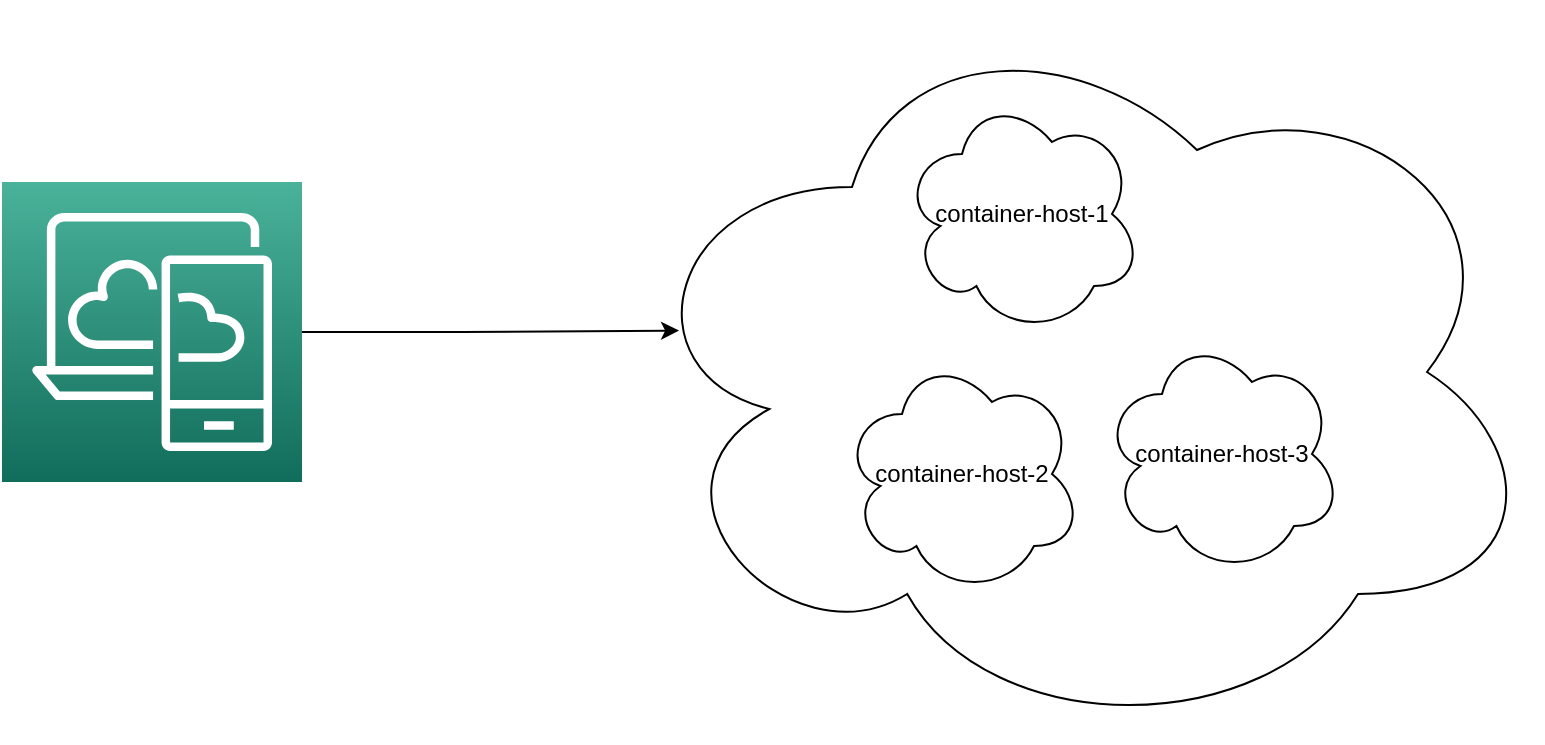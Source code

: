 <mxfile version="17.2.1" type="device" pages="9"><diagram id="m4QmV5Y0uYYWJDzyzEkL" name="Main"><mxGraphModel dx="1164" dy="655" grid="1" gridSize="10" guides="1" tooltips="1" connect="1" arrows="1" fold="1" page="1" pageScale="1" pageWidth="827" pageHeight="1169" math="0" shadow="0"><root><mxCell id="0"/><mxCell id="1" parent="0"/><mxCell id="gJ_X1axLTd2Jf02z7K9g-8" value="" style="group" vertex="1" connectable="0" parent="1"><mxGeometry x="360" y="150" width="460" height="370" as="geometry"/></mxCell><mxCell id="gJ_X1axLTd2Jf02z7K9g-4" value="" style="ellipse;shape=cloud;whiteSpace=wrap;html=1;" vertex="1" parent="gJ_X1axLTd2Jf02z7K9g-8"><mxGeometry width="460" height="370" as="geometry"/></mxCell><mxCell id="gJ_X1axLTd2Jf02z7K9g-5" value="container-host-1" style="shape=cloud;whiteSpace=wrap;html=1;" vertex="1" parent="gJ_X1axLTd2Jf02z7K9g-8"><mxGeometry x="140" y="46" width="120" height="120" as="geometry"/></mxCell><mxCell id="gJ_X1axLTd2Jf02z7K9g-6" value="container-host-3" style="shape=cloud;whiteSpace=wrap;html=1;" vertex="1" parent="gJ_X1axLTd2Jf02z7K9g-8"><mxGeometry x="240" y="166" width="120" height="120" as="geometry"/></mxCell><mxCell id="gJ_X1axLTd2Jf02z7K9g-7" value="container-host-2" style="shape=cloud;whiteSpace=wrap;html=1;" vertex="1" parent="gJ_X1axLTd2Jf02z7K9g-8"><mxGeometry x="110" y="176" width="120" height="120" as="geometry"/></mxCell><mxCell id="gJ_X1axLTd2Jf02z7K9g-11" style="edgeStyle=orthogonalEdgeStyle;rounded=0;orthogonalLoop=1;jettySize=auto;html=1;entryX=0.062;entryY=0.444;entryDx=0;entryDy=0;entryPerimeter=0;" edge="1" parent="1" source="gJ_X1axLTd2Jf02z7K9g-10" target="gJ_X1axLTd2Jf02z7K9g-4"><mxGeometry relative="1" as="geometry"/></mxCell><mxCell id="gJ_X1axLTd2Jf02z7K9g-10" value="" style="sketch=0;points=[[0,0,0],[0.25,0,0],[0.5,0,0],[0.75,0,0],[1,0,0],[0,1,0],[0.25,1,0],[0.5,1,0],[0.75,1,0],[1,1,0],[0,0.25,0],[0,0.5,0],[0,0.75,0],[1,0.25,0],[1,0.5,0],[1,0.75,0]];outlineConnect=0;fontColor=#232F3E;gradientColor=#4AB29A;gradientDirection=north;fillColor=#116D5B;strokeColor=#ffffff;dashed=0;verticalLabelPosition=bottom;verticalAlign=top;align=center;html=1;fontSize=12;fontStyle=0;aspect=fixed;shape=mxgraph.aws4.resourceIcon;resIcon=mxgraph.aws4.desktop_and_app_streaming;" vertex="1" parent="1"><mxGeometry x="50" y="240" width="150" height="150" as="geometry"/></mxCell></root></mxGraphModel></diagram><diagram id="xwQfI5V9XmftpplRSQ6K" name="container-host"><mxGraphModel dx="722" dy="689" grid="1" gridSize="10" guides="1" tooltips="1" connect="1" arrows="1" fold="1" page="1" pageScale="1" pageWidth="827" pageHeight="1169" math="0" shadow="0"><root><mxCell id="0"/><mxCell id="1" parent="0"/><mxCell id="EdnvDgG3tyboNvbw-KOv-20" value="" style="group" vertex="1" connectable="0" parent="1"><mxGeometry x="20" y="30" width="790" height="660" as="geometry"/></mxCell><mxCell id="EdnvDgG3tyboNvbw-KOv-2" value="" style="ellipse;shape=cloud;whiteSpace=wrap;html=1;" vertex="1" parent="EdnvDgG3tyboNvbw-KOv-20"><mxGeometry width="790" height="660" as="geometry"/></mxCell><mxCell id="EdnvDgG3tyboNvbw-KOv-3" value="DB-Func-Run" style="ellipse;whiteSpace=wrap;html=1;" vertex="1" parent="EdnvDgG3tyboNvbw-KOv-20"><mxGeometry x="470" y="130" width="120" height="80" as="geometry"/></mxCell><mxCell id="EdnvDgG3tyboNvbw-KOv-4" value="Logic-Func-Run" style="ellipse;whiteSpace=wrap;html=1;" vertex="1" parent="EdnvDgG3tyboNvbw-KOv-20"><mxGeometry x="300" y="110" width="120" height="80" as="geometry"/></mxCell><mxCell id="EdnvDgG3tyboNvbw-KOv-5" value="Calc-Func-Run" style="ellipse;whiteSpace=wrap;html=1;" vertex="1" parent="EdnvDgG3tyboNvbw-KOv-20"><mxGeometry x="520" y="410" width="120" height="80" as="geometry"/></mxCell><mxCell id="EdnvDgG3tyboNvbw-KOv-6" value="FS-Func-Run" style="ellipse;whiteSpace=wrap;html=1;" vertex="1" parent="EdnvDgG3tyboNvbw-KOv-20"><mxGeometry x="400" y="490" width="120" height="80" as="geometry"/></mxCell><mxCell id="EdnvDgG3tyboNvbw-KOv-7" value="Net-Func-Run" style="ellipse;whiteSpace=wrap;html=1;" vertex="1" parent="EdnvDgG3tyboNvbw-KOv-20"><mxGeometry x="230" y="440" width="120" height="80" as="geometry"/></mxCell><mxCell id="EdnvDgG3tyboNvbw-KOv-19" style="edgeStyle=orthogonalEdgeStyle;rounded=0;orthogonalLoop=1;jettySize=auto;html=1;entryX=0.07;entryY=0.4;entryDx=0;entryDy=0;entryPerimeter=0;" edge="1" parent="EdnvDgG3tyboNvbw-KOv-20" source="EdnvDgG3tyboNvbw-KOv-8" target="EdnvDgG3tyboNvbw-KOv-2"><mxGeometry relative="1" as="geometry"><Array as="points"><mxPoint x="55" y="270"/></Array></mxGeometry></mxCell><mxCell id="EdnvDgG3tyboNvbw-KOv-8" value="Internal and external exchange" style="shape=process;whiteSpace=wrap;html=1;backgroundOutline=1;" vertex="1" parent="EdnvDgG3tyboNvbw-KOv-20"><mxGeometry x="120" y="240" width="120" height="60" as="geometry"/></mxCell><mxCell id="EdnvDgG3tyboNvbw-KOv-9" value="Func-Conf-State-Center" style="rounded=1;whiteSpace=wrap;html=1;" vertex="1" parent="EdnvDgG3tyboNvbw-KOv-20"><mxGeometry x="580" y="240" width="120" height="60" as="geometry"/></mxCell><mxCell id="EdnvDgG3tyboNvbw-KOv-13" style="edgeStyle=orthogonalEdgeStyle;rounded=0;orthogonalLoop=1;jettySize=auto;html=1;" edge="1" parent="EdnvDgG3tyboNvbw-KOv-20" source="EdnvDgG3tyboNvbw-KOv-10" target="EdnvDgG3tyboNvbw-KOv-3"><mxGeometry relative="1" as="geometry"/></mxCell><mxCell id="EdnvDgG3tyboNvbw-KOv-14" style="edgeStyle=orthogonalEdgeStyle;rounded=0;orthogonalLoop=1;jettySize=auto;html=1;" edge="1" parent="EdnvDgG3tyboNvbw-KOv-20" source="EdnvDgG3tyboNvbw-KOv-10" target="EdnvDgG3tyboNvbw-KOv-4"><mxGeometry relative="1" as="geometry"/></mxCell><mxCell id="EdnvDgG3tyboNvbw-KOv-15" style="edgeStyle=orthogonalEdgeStyle;rounded=0;orthogonalLoop=1;jettySize=auto;html=1;entryX=0.5;entryY=0;entryDx=0;entryDy=0;" edge="1" parent="EdnvDgG3tyboNvbw-KOv-20" source="EdnvDgG3tyboNvbw-KOv-10" target="EdnvDgG3tyboNvbw-KOv-6"><mxGeometry relative="1" as="geometry"/></mxCell><mxCell id="EdnvDgG3tyboNvbw-KOv-16" style="edgeStyle=orthogonalEdgeStyle;rounded=0;orthogonalLoop=1;jettySize=auto;html=1;" edge="1" parent="EdnvDgG3tyboNvbw-KOv-20" source="EdnvDgG3tyboNvbw-KOv-10" target="EdnvDgG3tyboNvbw-KOv-5"><mxGeometry relative="1" as="geometry"/></mxCell><mxCell id="EdnvDgG3tyboNvbw-KOv-17" style="edgeStyle=orthogonalEdgeStyle;rounded=0;orthogonalLoop=1;jettySize=auto;html=1;" edge="1" parent="EdnvDgG3tyboNvbw-KOv-20" source="EdnvDgG3tyboNvbw-KOv-10" target="EdnvDgG3tyboNvbw-KOv-7"><mxGeometry relative="1" as="geometry"/></mxCell><mxCell id="EdnvDgG3tyboNvbw-KOv-10" value="Func-Router" style="shape=hexagon;perimeter=hexagonPerimeter2;whiteSpace=wrap;html=1;fixedSize=1;" vertex="1" parent="EdnvDgG3tyboNvbw-KOv-20"><mxGeometry x="320" y="280" width="120" height="80" as="geometry"/></mxCell><mxCell id="EdnvDgG3tyboNvbw-KOv-18" style="edgeStyle=orthogonalEdgeStyle;rounded=0;orthogonalLoop=1;jettySize=auto;html=1;" edge="1" parent="EdnvDgG3tyboNvbw-KOv-20" source="EdnvDgG3tyboNvbw-KOv-8" target="EdnvDgG3tyboNvbw-KOv-10"><mxGeometry relative="1" as="geometry"/></mxCell></root></mxGraphModel></diagram><diagram id="qvjyGOQXgxnfPmgwsEJq" name="Internal and external exchange"><mxGraphModel dx="1528" dy="860" grid="1" gridSize="10" guides="1" tooltips="1" connect="1" arrows="1" fold="1" page="1" pageScale="1" pageWidth="827" pageHeight="1169" math="0" shadow="0"><root><mxCell id="0"/><mxCell id="1" parent="0"/><mxCell id="w-j4Dgf_nFVMQh0cHkgO-1" value="&lt;font style=&quot;font-size: 24px&quot;&gt;Internal and external exchange&lt;/font&gt;" style="text;html=1;strokeColor=none;fillColor=none;align=center;verticalAlign=middle;whiteSpace=wrap;rounded=0;" vertex="1" parent="1"><mxGeometry x="20" y="100" width="380" height="30" as="geometry"/></mxCell></root></mxGraphModel></diagram><diagram id="oS7reSgj8Z7G1NyZaJhi" name="Func-Router"><mxGraphModel dx="1222" dy="688" grid="1" gridSize="10" guides="1" tooltips="1" connect="1" arrows="1" fold="1" page="1" pageScale="1" pageWidth="827" pageHeight="1169" math="0" shadow="0"><root><mxCell id="0"/><mxCell id="1" parent="0"/><mxCell id="AeHT6ubeQfJxx1uktc29-1" value="&lt;h1&gt;Func-Router&lt;br&gt;&lt;/h1&gt;" style="text;html=1;strokeColor=none;fillColor=none;spacing=5;spacingTop=-20;whiteSpace=wrap;overflow=hidden;rounded=0;" vertex="1" parent="1"><mxGeometry x="240" y="100" width="190" height="120" as="geometry"/></mxCell></root></mxGraphModel></diagram><diagram id="pfvO9vWMqMGc2V7t_emq" name="Logic-Func-Run"><mxGraphModel dx="1222" dy="688" grid="1" gridSize="10" guides="1" tooltips="1" connect="1" arrows="1" fold="1" page="1" pageScale="1" pageWidth="827" pageHeight="1169" math="0" shadow="0"><root><mxCell id="0"/><mxCell id="1" parent="0"/><mxCell id="Vgm1dYPwy4JVicq5y8nn-1" value="&lt;h1&gt;Logic-Func-Run&lt;br&gt;&lt;/h1&gt;" style="text;html=1;strokeColor=none;fillColor=none;spacing=5;spacingTop=-20;whiteSpace=wrap;overflow=hidden;rounded=0;fontSize=24;" vertex="1" parent="1"><mxGeometry x="130" y="100" width="460" height="120" as="geometry"/></mxCell></root></mxGraphModel></diagram><diagram id="Qk2B7W3G_I2fJIKXIDeO" name="DB-Func-Run"><mxGraphModel dx="1222" dy="688" grid="1" gridSize="10" guides="1" tooltips="1" connect="1" arrows="1" fold="1" page="1" pageScale="1" pageWidth="827" pageHeight="1169" math="0" shadow="0"><root><mxCell id="0"/><mxCell id="1" parent="0"/><mxCell id="4KNVuzXQsePZbubGw982-1" value="&lt;h1&gt;DB-Func-Run&lt;br&gt;&lt;/h1&gt;" style="text;html=1;strokeColor=none;fillColor=none;spacing=5;spacingTop=-20;whiteSpace=wrap;overflow=hidden;rounded=0;fontSize=24;" vertex="1" parent="1"><mxGeometry x="190" y="290" width="530" height="120" as="geometry"/></mxCell></root></mxGraphModel></diagram><diagram id="3Aki_MfbMF5c7O9yuwpq" name="Calc-Func-Run"><mxGraphModel dx="1222" dy="688" grid="1" gridSize="10" guides="1" tooltips="1" connect="1" arrows="1" fold="1" page="1" pageScale="1" pageWidth="827" pageHeight="1169" math="0" shadow="0"><root><mxCell id="0"/><mxCell id="1" parent="0"/><mxCell id="aKp6bxwgBF4KaIz5HaAM-1" value="&lt;h1&gt;Calc-Func-Run&lt;br&gt;&lt;/h1&gt;" style="text;html=1;strokeColor=none;fillColor=none;spacing=5;spacingTop=-20;whiteSpace=wrap;overflow=hidden;rounded=0;fontSize=24;" vertex="1" parent="1"><mxGeometry x="270" y="290" width="450" height="120" as="geometry"/></mxCell></root></mxGraphModel></diagram><diagram id="wdnrzgY1XMCr5Jd85N-K" name="FS-Func-Run"><mxGraphModel dx="1222" dy="688" grid="1" gridSize="10" guides="1" tooltips="1" connect="1" arrows="1" fold="1" page="1" pageScale="1" pageWidth="827" pageHeight="1169" math="0" shadow="0"><root><mxCell id="0"/><mxCell id="1" parent="0"/><mxCell id="LdiBL-PO4N3DdIfCyVlr-1" value="&lt;h1&gt;FS-Func-Run&lt;br&gt;&lt;/h1&gt;" style="text;html=1;strokeColor=none;fillColor=none;spacing=5;spacingTop=-20;whiteSpace=wrap;overflow=hidden;rounded=0;fontSize=24;" vertex="1" parent="1"><mxGeometry x="220" y="290" width="500" height="120" as="geometry"/></mxCell></root></mxGraphModel></diagram><diagram id="AxPoFG705GdtVP4QREWj" name="Net-Func-Run"><mxGraphModel dx="1222" dy="688" grid="1" gridSize="10" guides="1" tooltips="1" connect="1" arrows="1" fold="1" page="1" pageScale="1" pageWidth="827" pageHeight="1169" math="0" shadow="0"><root><mxCell id="0"/><mxCell id="1" parent="0"/><mxCell id="CBQrtVQjTeYSUIH5fFq1-1" value="&lt;font style=&quot;font-size: 48px&quot;&gt;Net-Func-Run&lt;/font&gt;" style="text;html=1;strokeColor=none;fillColor=none;spacing=5;spacingTop=-20;whiteSpace=wrap;overflow=hidden;rounded=0;fontSize=24;" vertex="1" parent="1"><mxGeometry x="250" y="290" width="400" height="120" as="geometry"/></mxCell></root></mxGraphModel></diagram></mxfile>